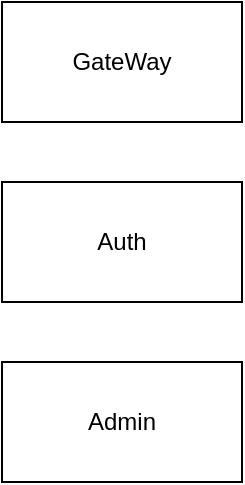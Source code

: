 <mxfile version="14.8.4" type="github"><diagram id="Mqf2aLDSAgI5-oboDQGf" name="Page-1"><mxGraphModel dx="946" dy="536" grid="1" gridSize="10" guides="1" tooltips="1" connect="1" arrows="1" fold="1" page="1" pageScale="1" pageWidth="827" pageHeight="1169" math="0" shadow="0"><root><mxCell id="0"/><mxCell id="1" parent="0"/><mxCell id="3jAU2WHbLNt2KLQKrNQi-1" value="Auth" style="rounded=0;whiteSpace=wrap;html=1;" vertex="1" parent="1"><mxGeometry x="120" y="210" width="120" height="60" as="geometry"/></mxCell><mxCell id="3jAU2WHbLNt2KLQKrNQi-2" value="GateWay" style="rounded=0;whiteSpace=wrap;html=1;" vertex="1" parent="1"><mxGeometry x="120" y="120" width="120" height="60" as="geometry"/></mxCell><mxCell id="3jAU2WHbLNt2KLQKrNQi-3" value="Admin" style="rounded=0;whiteSpace=wrap;html=1;" vertex="1" parent="1"><mxGeometry x="120" y="300" width="120" height="60" as="geometry"/></mxCell></root></mxGraphModel></diagram></mxfile>